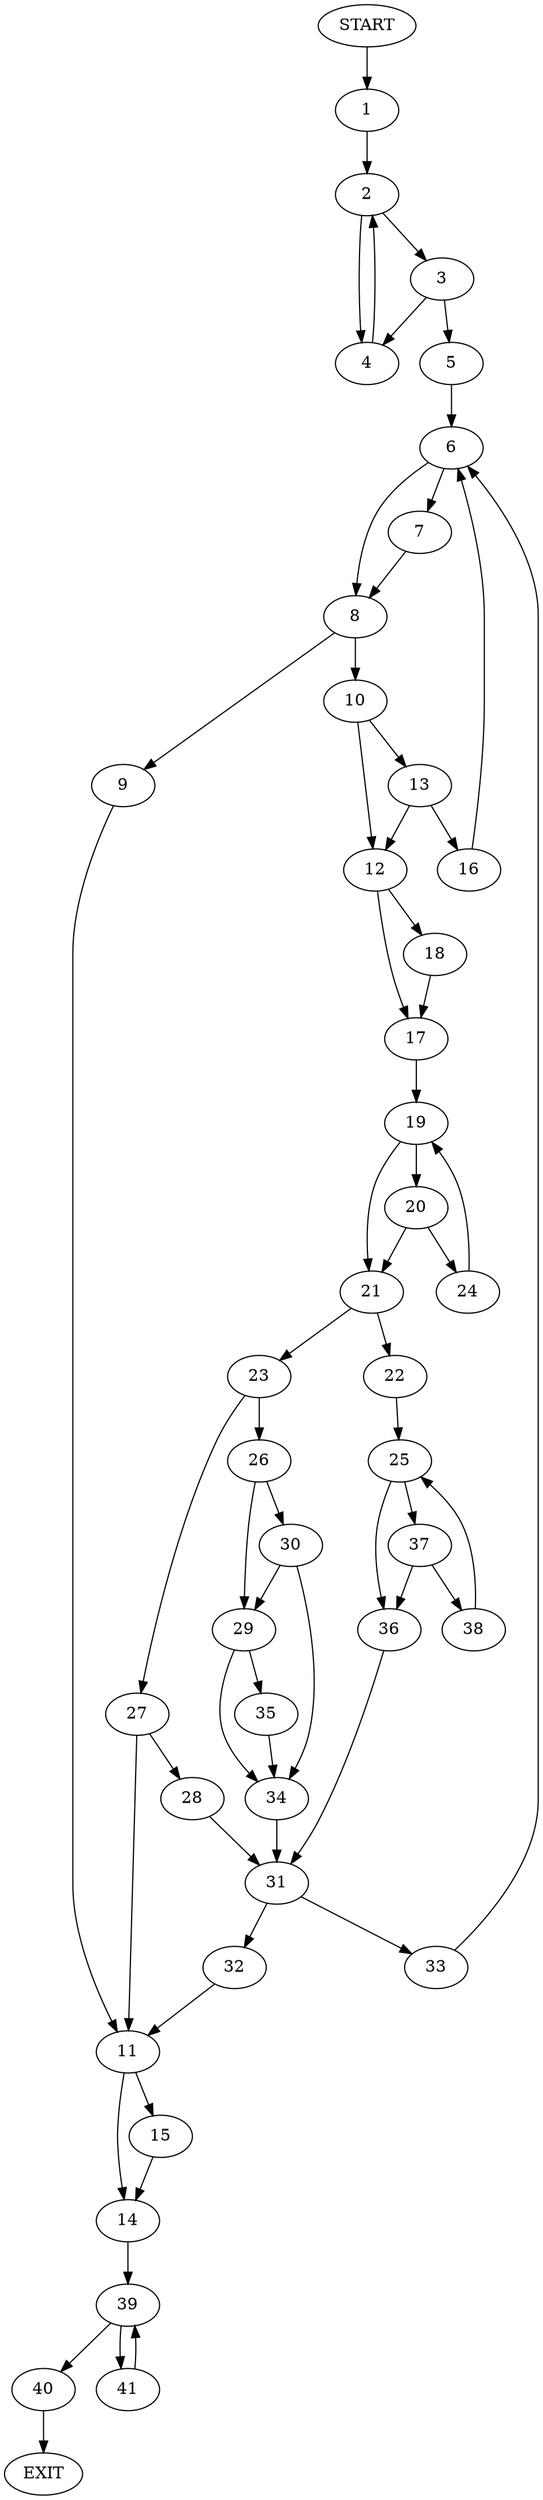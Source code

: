 digraph {
0 [label="START"]
42 [label="EXIT"]
0 -> 1
1 -> 2
2 -> 3
2 -> 4
4 -> 2
3 -> 4
3 -> 5
5 -> 6
6 -> 7
6 -> 8
8 -> 9
8 -> 10
7 -> 8
9 -> 11
10 -> 12
10 -> 13
11 -> 14
11 -> 15
13 -> 16
13 -> 12
12 -> 17
12 -> 18
16 -> 6
18 -> 17
17 -> 19
19 -> 20
19 -> 21
21 -> 22
21 -> 23
20 -> 24
20 -> 21
24 -> 19
22 -> 25
23 -> 26
23 -> 27
27 -> 28
27 -> 11
26 -> 29
26 -> 30
28 -> 31
31 -> 32
31 -> 33
29 -> 34
29 -> 35
30 -> 29
30 -> 34
34 -> 31
35 -> 34
25 -> 36
25 -> 37
36 -> 31
37 -> 36
37 -> 38
38 -> 25
32 -> 11
33 -> 6
15 -> 14
14 -> 39
39 -> 40
39 -> 41
40 -> 42
41 -> 39
}

